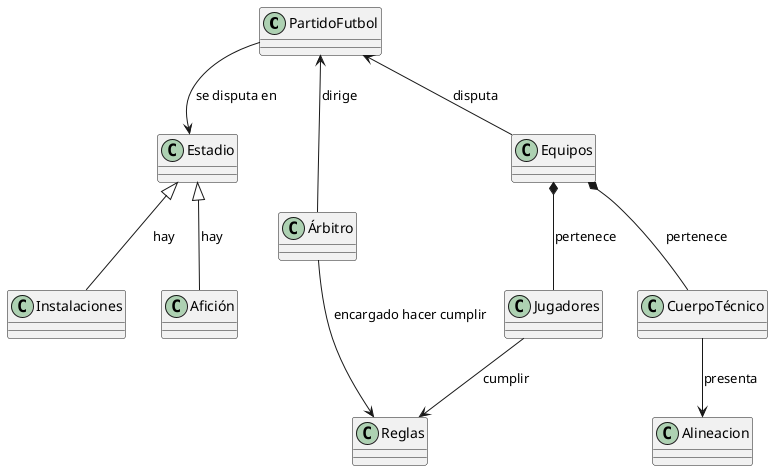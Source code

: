 @startuml

class PartidoFutbol

PartidoFutbol --> Estadio : se disputa en
PartidoFutbol <-- Árbitro : dirige
PartidoFutbol <-- Equipos : disputa
Árbitro --> Reglas : encargado hacer cumplir
Estadio <|-- Instalaciones : hay
Estadio <|-- Afición : hay
Equipos *-- Jugadores : pertenece
Equipos *-- CuerpoTécnico : pertenece
Jugadores --> Reglas : cumplir
CuerpoTécnico --> Alineacion : presenta


@enduml
